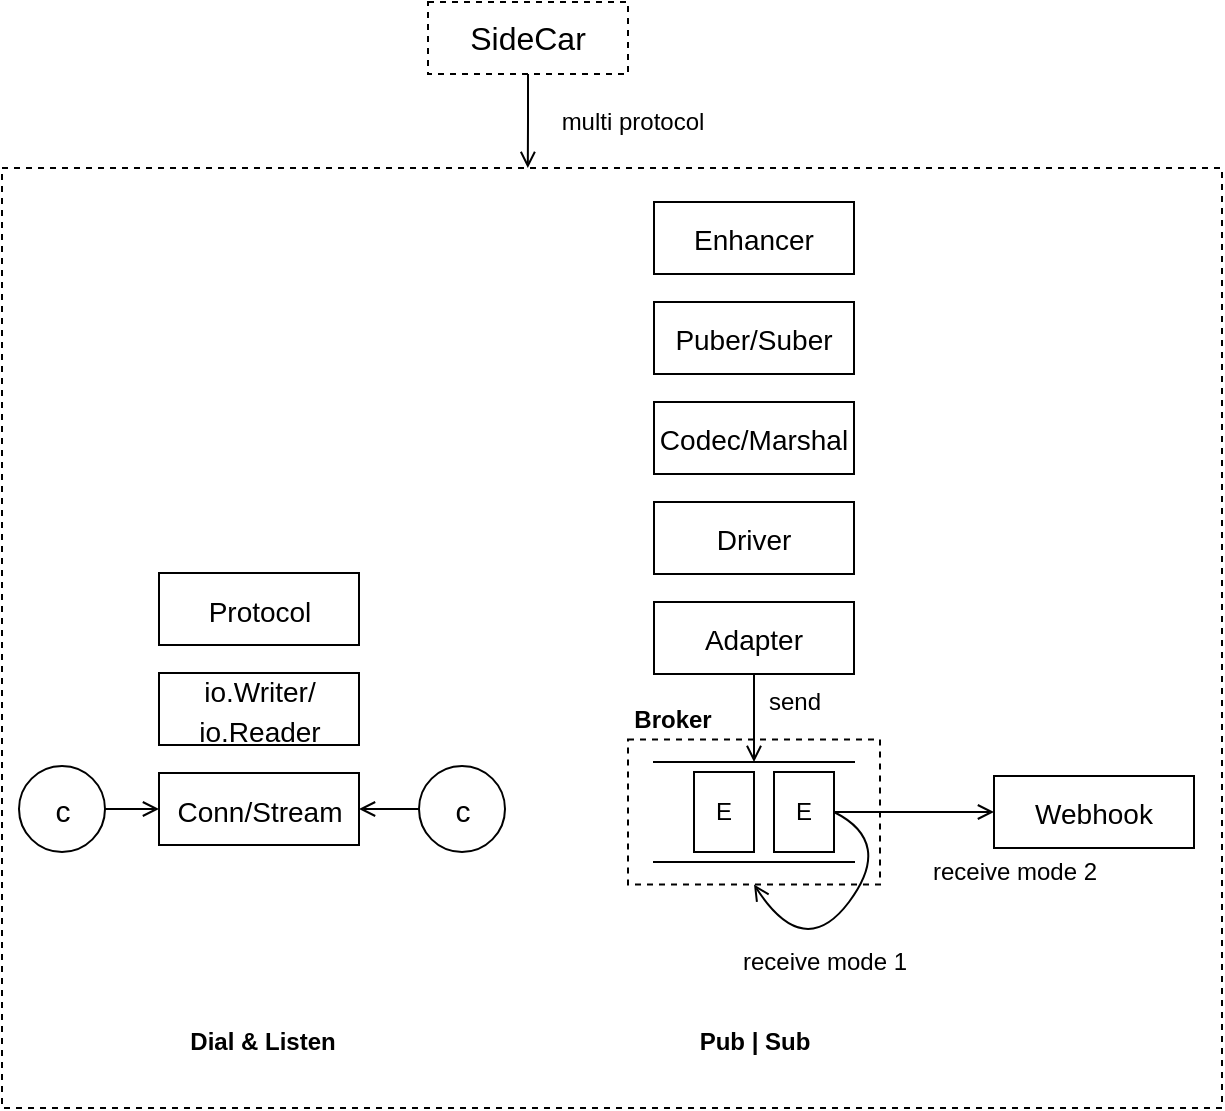 <mxfile version="14.2.3" type="github">
  <diagram id="bfrZVRK8HzfvorXLIviL" name="第 1 页">
    <mxGraphModel dx="1355" dy="802" grid="1" gridSize="10" guides="1" tooltips="1" connect="1" arrows="1" fold="1" page="1" pageScale="1" pageWidth="827" pageHeight="1169" math="0" shadow="0">
      <root>
        <mxCell id="0" />
        <mxCell id="1" parent="0" />
        <mxCell id="--oQLSpcBnBe4gUcBfPU-21" value="" style="rounded=0;whiteSpace=wrap;html=1;fillColor=none;dashed=1;" vertex="1" parent="1">
          <mxGeometry x="323" y="508.75" width="126" height="72.5" as="geometry" />
        </mxCell>
        <mxCell id="--oQLSpcBnBe4gUcBfPU-2" value="&lt;font style=&quot;font-size: 14px&quot;&gt;Driver&lt;/font&gt;" style="rounded=0;whiteSpace=wrap;html=1;sketch=0;fontSize=16;" vertex="1" parent="1">
          <mxGeometry x="336" y="390" width="100" height="36" as="geometry" />
        </mxCell>
        <mxCell id="--oQLSpcBnBe4gUcBfPU-3" value="&lt;font style=&quot;font-size: 14px&quot;&gt;Codec/Marshal&lt;/font&gt;" style="rounded=0;whiteSpace=wrap;html=1;sketch=0;fontSize=16;" vertex="1" parent="1">
          <mxGeometry x="336" y="340" width="100" height="36" as="geometry" />
        </mxCell>
        <mxCell id="--oQLSpcBnBe4gUcBfPU-4" value="&lt;font style=&quot;font-size: 14px&quot;&gt;Puber/Suber&lt;/font&gt;" style="rounded=0;whiteSpace=wrap;html=1;sketch=0;fontSize=16;" vertex="1" parent="1">
          <mxGeometry x="336" y="290" width="100" height="36" as="geometry" />
        </mxCell>
        <mxCell id="--oQLSpcBnBe4gUcBfPU-20" style="edgeStyle=orthogonalEdgeStyle;rounded=0;orthogonalLoop=1;jettySize=auto;html=1;exitX=0.5;exitY=1;exitDx=0;exitDy=0;entryX=0.5;entryY=0;entryDx=0;entryDy=0;endArrow=open;endFill=0;" edge="1" parent="1" source="--oQLSpcBnBe4gUcBfPU-5" target="--oQLSpcBnBe4gUcBfPU-16">
          <mxGeometry relative="1" as="geometry" />
        </mxCell>
        <mxCell id="--oQLSpcBnBe4gUcBfPU-5" value="&lt;span style=&quot;font-size: 14px&quot;&gt;Adapter&lt;/span&gt;" style="rounded=0;whiteSpace=wrap;html=1;sketch=0;fontSize=16;" vertex="1" parent="1">
          <mxGeometry x="336" y="440" width="100" height="36" as="geometry" />
        </mxCell>
        <mxCell id="--oQLSpcBnBe4gUcBfPU-7" value="&lt;span style=&quot;font-size: 14px&quot;&gt;Enhancer&lt;/span&gt;" style="rounded=0;whiteSpace=wrap;html=1;sketch=0;fontSize=16;" vertex="1" parent="1">
          <mxGeometry x="336" y="240" width="100" height="36" as="geometry" />
        </mxCell>
        <mxCell id="--oQLSpcBnBe4gUcBfPU-9" value="&lt;span style=&quot;font-size: 14px&quot;&gt;Conn/Stream&lt;/span&gt;" style="rounded=0;whiteSpace=wrap;html=1;sketch=0;fontSize=16;" vertex="1" parent="1">
          <mxGeometry x="88.5" y="525.5" width="100" height="36" as="geometry" />
        </mxCell>
        <mxCell id="--oQLSpcBnBe4gUcBfPU-10" value="&lt;font style=&quot;font-size: 14px&quot;&gt;io.Writer/&lt;br&gt;io.Reader&lt;/font&gt;" style="rounded=0;whiteSpace=wrap;html=1;sketch=0;fontSize=16;" vertex="1" parent="1">
          <mxGeometry x="88.5" y="475.5" width="100" height="36" as="geometry" />
        </mxCell>
        <mxCell id="--oQLSpcBnBe4gUcBfPU-14" style="edgeStyle=orthogonalEdgeStyle;rounded=0;orthogonalLoop=1;jettySize=auto;html=1;exitX=1;exitY=0.5;exitDx=0;exitDy=0;entryX=0;entryY=0.5;entryDx=0;entryDy=0;endArrow=open;endFill=0;" edge="1" parent="1" source="--oQLSpcBnBe4gUcBfPU-12" target="--oQLSpcBnBe4gUcBfPU-9">
          <mxGeometry relative="1" as="geometry" />
        </mxCell>
        <mxCell id="--oQLSpcBnBe4gUcBfPU-12" value="&lt;font style=&quot;font-size: 15px&quot;&gt;c&lt;/font&gt;" style="ellipse;whiteSpace=wrap;html=1;aspect=fixed;" vertex="1" parent="1">
          <mxGeometry x="18.5" y="522" width="43" height="43" as="geometry" />
        </mxCell>
        <mxCell id="--oQLSpcBnBe4gUcBfPU-15" style="edgeStyle=orthogonalEdgeStyle;rounded=0;orthogonalLoop=1;jettySize=auto;html=1;exitX=0;exitY=0.5;exitDx=0;exitDy=0;entryX=1;entryY=0.5;entryDx=0;entryDy=0;endArrow=open;endFill=0;" edge="1" parent="1" source="--oQLSpcBnBe4gUcBfPU-13" target="--oQLSpcBnBe4gUcBfPU-9">
          <mxGeometry relative="1" as="geometry" />
        </mxCell>
        <mxCell id="--oQLSpcBnBe4gUcBfPU-13" value="&lt;font style=&quot;font-size: 15px&quot;&gt;c&lt;/font&gt;" style="ellipse;whiteSpace=wrap;html=1;aspect=fixed;" vertex="1" parent="1">
          <mxGeometry x="218.5" y="522" width="43" height="43" as="geometry" />
        </mxCell>
        <mxCell id="--oQLSpcBnBe4gUcBfPU-16" value="" style="shape=partialRectangle;whiteSpace=wrap;html=1;left=0;right=0;fillColor=none;" vertex="1" parent="1">
          <mxGeometry x="336" y="520" width="100" height="50" as="geometry" />
        </mxCell>
        <mxCell id="--oQLSpcBnBe4gUcBfPU-18" value="E" style="rounded=0;whiteSpace=wrap;html=1;" vertex="1" parent="1">
          <mxGeometry x="356" y="525" width="30" height="40" as="geometry" />
        </mxCell>
        <mxCell id="--oQLSpcBnBe4gUcBfPU-27" value="" style="edgeStyle=orthogonalEdgeStyle;rounded=0;orthogonalLoop=1;jettySize=auto;html=1;endArrow=open;endFill=0;entryX=0;entryY=0.5;entryDx=0;entryDy=0;" edge="1" parent="1" source="--oQLSpcBnBe4gUcBfPU-19" target="--oQLSpcBnBe4gUcBfPU-28">
          <mxGeometry relative="1" as="geometry">
            <mxPoint x="516" y="545" as="targetPoint" />
          </mxGeometry>
        </mxCell>
        <mxCell id="--oQLSpcBnBe4gUcBfPU-19" value="E" style="rounded=0;whiteSpace=wrap;html=1;" vertex="1" parent="1">
          <mxGeometry x="396" y="525" width="30" height="40" as="geometry" />
        </mxCell>
        <mxCell id="--oQLSpcBnBe4gUcBfPU-22" value="Broker" style="text;html=1;align=center;verticalAlign=middle;resizable=0;points=[];autosize=1;fontStyle=1" vertex="1" parent="1">
          <mxGeometry x="320" y="488.75" width="50" height="20" as="geometry" />
        </mxCell>
        <mxCell id="--oQLSpcBnBe4gUcBfPU-23" value="Dial &amp;amp; Listen" style="text;html=1;align=center;verticalAlign=middle;resizable=0;points=[];autosize=1;fontStyle=1" vertex="1" parent="1">
          <mxGeometry x="95" y="650" width="90" height="20" as="geometry" />
        </mxCell>
        <mxCell id="--oQLSpcBnBe4gUcBfPU-24" value="Pub | Sub" style="text;html=1;align=center;verticalAlign=middle;resizable=0;points=[];autosize=1;fontStyle=1" vertex="1" parent="1">
          <mxGeometry x="351" y="650" width="70" height="20" as="geometry" />
        </mxCell>
        <mxCell id="--oQLSpcBnBe4gUcBfPU-25" value="&lt;span style=&quot;font-size: 14px&quot;&gt;Protocol&lt;/span&gt;" style="rounded=0;whiteSpace=wrap;html=1;sketch=0;fontSize=16;" vertex="1" parent="1">
          <mxGeometry x="88.5" y="425.5" width="100" height="36" as="geometry" />
        </mxCell>
        <mxCell id="--oQLSpcBnBe4gUcBfPU-28" value="&lt;span style=&quot;font-size: 14px&quot;&gt;Webhook&lt;/span&gt;" style="rounded=0;whiteSpace=wrap;html=1;sketch=0;fontSize=16;" vertex="1" parent="1">
          <mxGeometry x="506" y="527" width="100" height="36" as="geometry" />
        </mxCell>
        <mxCell id="--oQLSpcBnBe4gUcBfPU-29" value="send" style="text;html=1;align=center;verticalAlign=middle;resizable=0;points=[];autosize=1;" vertex="1" parent="1">
          <mxGeometry x="386" y="479.5" width="40" height="20" as="geometry" />
        </mxCell>
        <mxCell id="--oQLSpcBnBe4gUcBfPU-30" value="receive mode 2" style="text;html=1;align=center;verticalAlign=middle;resizable=0;points=[];autosize=1;" vertex="1" parent="1">
          <mxGeometry x="466" y="565" width="100" height="20" as="geometry" />
        </mxCell>
        <mxCell id="--oQLSpcBnBe4gUcBfPU-31" value="" style="curved=1;endArrow=open;html=1;exitX=1;exitY=0.5;exitDx=0;exitDy=0;entryX=0.5;entryY=1;entryDx=0;entryDy=0;endFill=0;" edge="1" parent="1" source="--oQLSpcBnBe4gUcBfPU-19" target="--oQLSpcBnBe4gUcBfPU-21">
          <mxGeometry width="50" height="50" relative="1" as="geometry">
            <mxPoint x="456" y="529.5" as="sourcePoint" />
            <mxPoint x="426" y="600" as="targetPoint" />
            <Array as="points">
              <mxPoint x="456" y="560" />
              <mxPoint x="411" y="620" />
            </Array>
          </mxGeometry>
        </mxCell>
        <mxCell id="--oQLSpcBnBe4gUcBfPU-32" value="receive mode 1" style="text;html=1;align=center;verticalAlign=middle;resizable=0;points=[];autosize=1;" vertex="1" parent="1">
          <mxGeometry x="371" y="610" width="100" height="20" as="geometry" />
        </mxCell>
        <mxCell id="--oQLSpcBnBe4gUcBfPU-36" value="" style="edgeStyle=orthogonalEdgeStyle;rounded=0;orthogonalLoop=1;jettySize=auto;html=1;endArrow=open;endFill=0;entryX=0.431;entryY=0;entryDx=0;entryDy=0;entryPerimeter=0;" edge="1" parent="1" source="--oQLSpcBnBe4gUcBfPU-33" target="--oQLSpcBnBe4gUcBfPU-35">
          <mxGeometry relative="1" as="geometry" />
        </mxCell>
        <mxCell id="--oQLSpcBnBe4gUcBfPU-33" value="SideCar" style="rounded=0;whiteSpace=wrap;html=1;sketch=0;fontSize=16;dashed=1;fillColor=none;" vertex="1" parent="1">
          <mxGeometry x="223" y="140" width="100" height="36" as="geometry" />
        </mxCell>
        <mxCell id="--oQLSpcBnBe4gUcBfPU-35" value="" style="rounded=0;whiteSpace=wrap;html=1;sketch=0;fontSize=16;dashed=1;fillColor=none;" vertex="1" parent="1">
          <mxGeometry x="10" y="223" width="610" height="470" as="geometry" />
        </mxCell>
        <mxCell id="--oQLSpcBnBe4gUcBfPU-37" value="multi protocol" style="text;html=1;align=center;verticalAlign=middle;resizable=0;points=[];autosize=1;" vertex="1" parent="1">
          <mxGeometry x="280" y="190" width="90" height="20" as="geometry" />
        </mxCell>
      </root>
    </mxGraphModel>
  </diagram>
</mxfile>
